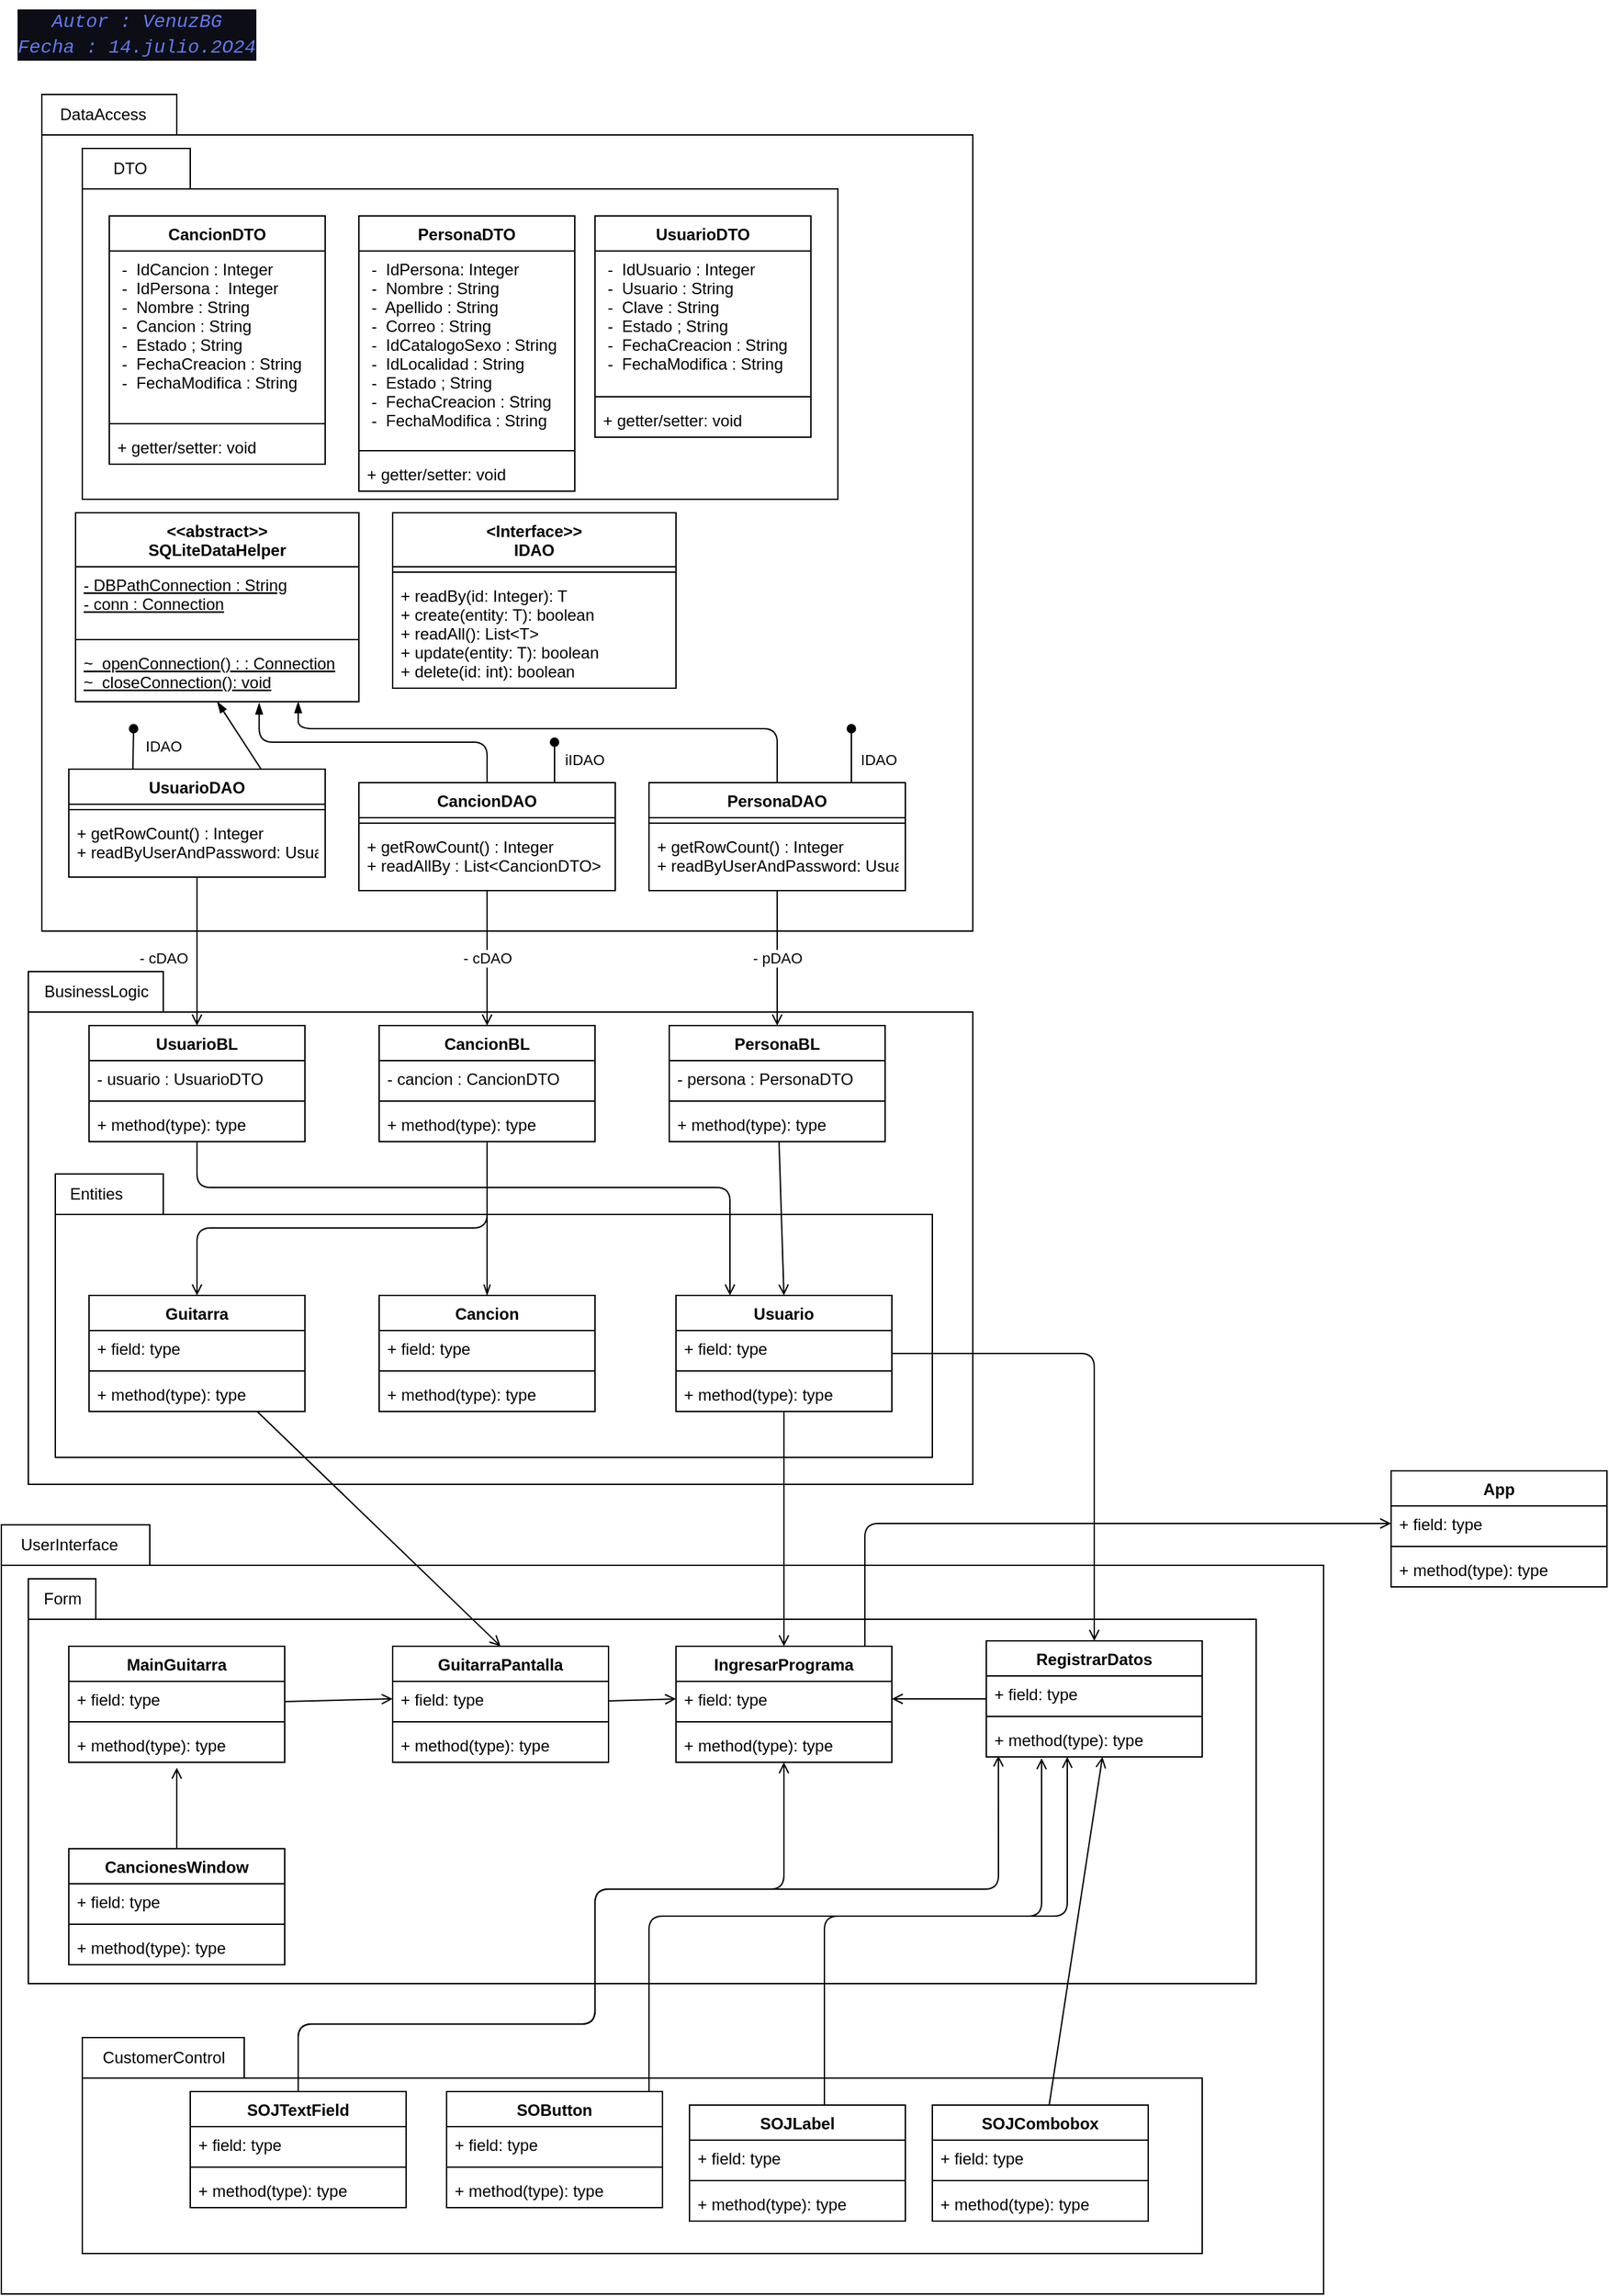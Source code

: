 <mxfile>
    <diagram id="nzJRSNeg6fx5WKvBo9f4" name="Page-1">
        <mxGraphModel dx="1985" dy="1850" grid="1" gridSize="10" guides="1" tooltips="1" connect="1" arrows="1" fold="1" page="1" pageScale="1" pageWidth="850" pageHeight="1100" math="0" shadow="0">
            <root>
                <mxCell id="0"/>
                <mxCell id="1" parent="0"/>
                <mxCell id="249" value="" style="shape=folder;fontStyle=1;tabWidth=110;tabHeight=30;tabPosition=left;html=1;boundedLbl=1;" vertex="1" parent="1">
                    <mxGeometry x="-850" y="990" width="980" height="570" as="geometry"/>
                </mxCell>
                <mxCell id="247" value="" style="shape=folder;fontStyle=1;tabWidth=120;tabHeight=30;tabPosition=left;html=1;boundedLbl=1;" vertex="1" parent="1">
                    <mxGeometry x="-790" y="1370" width="830" height="160" as="geometry"/>
                </mxCell>
                <mxCell id="244" value="" style="shape=folder;fontStyle=1;spacingTop=10;tabWidth=50;tabHeight=30;tabPosition=left;html=1;" vertex="1" parent="1">
                    <mxGeometry x="-830" y="1030" width="910" height="300" as="geometry"/>
                </mxCell>
                <mxCell id="181" value="" style="shape=folder;fontStyle=1;tabWidth=100;tabHeight=30;tabPosition=left;html=1;boundedLbl=1;" vertex="1" parent="1">
                    <mxGeometry x="-830" y="580" width="700" height="380" as="geometry"/>
                </mxCell>
                <mxCell id="179" value="" style="shape=folder;fontStyle=1;tabWidth=80;tabHeight=30;tabPosition=left;html=1;boundedLbl=1;" vertex="1" parent="1">
                    <mxGeometry x="-810" y="730" width="650" height="210" as="geometry"/>
                </mxCell>
                <mxCell id="139" value="" style="shape=folder;fontStyle=1;tabWidth=100;tabHeight=30;tabPosition=left;html=1;boundedLbl=1;" vertex="1" parent="1">
                    <mxGeometry x="-820" y="-70" width="690" height="620" as="geometry"/>
                </mxCell>
                <mxCell id="113" value="" style="shape=folder;fontStyle=1;tabWidth=80;tabHeight=30;tabPosition=left;html=1;boundedLbl=1;" vertex="1" parent="1">
                    <mxGeometry x="-790" y="-30" width="560" height="260" as="geometry"/>
                </mxCell>
                <mxCell id="91" value="CancionDTO" style="swimlane;fontStyle=1;align=center;verticalAlign=top;childLayout=stackLayout;horizontal=1;startSize=26;horizontalStack=0;resizeParent=1;resizeParentMax=0;resizeLast=0;collapsible=1;marginBottom=0;" vertex="1" parent="1">
                    <mxGeometry x="-770" y="20" width="160" height="184" as="geometry"/>
                </mxCell>
                <mxCell id="92" value=" -  IdCancion : Integer       &#10; -  IdPersona :  Integer   &#10; -  Nombre : String&#10; -  Cancion : String   &#10; -  Estado ; String&#10; -  FechaCreacion : String&#10; -  FechaModifica : String" style="text;strokeColor=none;fillColor=none;align=left;verticalAlign=top;spacingLeft=4;spacingRight=4;overflow=hidden;rotatable=0;points=[[0,0.5],[1,0.5]];portConstraint=eastwest;" vertex="1" parent="91">
                    <mxGeometry y="26" width="160" height="124" as="geometry"/>
                </mxCell>
                <mxCell id="93" value="" style="line;strokeWidth=1;fillColor=none;align=left;verticalAlign=middle;spacingTop=-1;spacingLeft=3;spacingRight=3;rotatable=0;labelPosition=right;points=[];portConstraint=eastwest;strokeColor=inherit;" vertex="1" parent="91">
                    <mxGeometry y="150" width="160" height="8" as="geometry"/>
                </mxCell>
                <mxCell id="94" value="+ getter/setter: void" style="text;strokeColor=none;fillColor=none;align=left;verticalAlign=top;spacingLeft=4;spacingRight=4;overflow=hidden;rotatable=0;points=[[0,0.5],[1,0.5]];portConstraint=eastwest;" vertex="1" parent="91">
                    <mxGeometry y="158" width="160" height="26" as="geometry"/>
                </mxCell>
                <mxCell id="95" value="UsuarioDTO" style="swimlane;fontStyle=1;align=center;verticalAlign=top;childLayout=stackLayout;horizontal=1;startSize=26;horizontalStack=0;resizeParent=1;resizeParentMax=0;resizeLast=0;collapsible=1;marginBottom=0;" vertex="1" parent="1">
                    <mxGeometry x="-410" y="20" width="160" height="164" as="geometry"/>
                </mxCell>
                <mxCell id="96" value=" -  IdUsuario : Integer          &#10; -  Usuario : String&#10; -  Clave : String   &#10; -  Estado ; String&#10; -  FechaCreacion : String&#10; -  FechaModifica : String" style="text;strokeColor=none;fillColor=none;align=left;verticalAlign=top;spacingLeft=4;spacingRight=4;overflow=hidden;rotatable=0;points=[[0,0.5],[1,0.5]];portConstraint=eastwest;" vertex="1" parent="95">
                    <mxGeometry y="26" width="160" height="104" as="geometry"/>
                </mxCell>
                <mxCell id="97" value="" style="line;strokeWidth=1;fillColor=none;align=left;verticalAlign=middle;spacingTop=-1;spacingLeft=3;spacingRight=3;rotatable=0;labelPosition=right;points=[];portConstraint=eastwest;strokeColor=inherit;" vertex="1" parent="95">
                    <mxGeometry y="130" width="160" height="8" as="geometry"/>
                </mxCell>
                <mxCell id="98" value="+ getter/setter: void" style="text;strokeColor=none;fillColor=none;align=left;verticalAlign=top;spacingLeft=4;spacingRight=4;overflow=hidden;rotatable=0;points=[[0,0.5],[1,0.5]];portConstraint=eastwest;" vertex="1" parent="95">
                    <mxGeometry y="138" width="160" height="26" as="geometry"/>
                </mxCell>
                <mxCell id="103" value="PersonaDTO" style="swimlane;fontStyle=1;align=center;verticalAlign=top;childLayout=stackLayout;horizontal=1;startSize=26;horizontalStack=0;resizeParent=1;resizeParentMax=0;resizeLast=0;collapsible=1;marginBottom=0;" vertex="1" parent="1">
                    <mxGeometry x="-585" y="20" width="160" height="204" as="geometry"/>
                </mxCell>
                <mxCell id="104" value=" -  IdPersona: Integer         &#10; -  Nombre : String&#10; -  Apellido : String   &#10; -  Correo : String &#10; -  IdCatalogoSexo : String&#10; -  IdLocalidad : String &#10; -  Estado ; String&#10; -  FechaCreacion : String&#10; -  FechaModifica : String" style="text;strokeColor=none;fillColor=none;align=left;verticalAlign=top;spacingLeft=4;spacingRight=4;overflow=hidden;rotatable=0;points=[[0,0.5],[1,0.5]];portConstraint=eastwest;" vertex="1" parent="103">
                    <mxGeometry y="26" width="160" height="144" as="geometry"/>
                </mxCell>
                <mxCell id="105" value="" style="line;strokeWidth=1;fillColor=none;align=left;verticalAlign=middle;spacingTop=-1;spacingLeft=3;spacingRight=3;rotatable=0;labelPosition=right;points=[];portConstraint=eastwest;strokeColor=inherit;" vertex="1" parent="103">
                    <mxGeometry y="170" width="160" height="8" as="geometry"/>
                </mxCell>
                <mxCell id="106" value="+ getter/setter: void" style="text;strokeColor=none;fillColor=none;align=left;verticalAlign=top;spacingLeft=4;spacingRight=4;overflow=hidden;rotatable=0;points=[[0,0.5],[1,0.5]];portConstraint=eastwest;" vertex="1" parent="103">
                    <mxGeometry y="178" width="160" height="26" as="geometry"/>
                </mxCell>
                <mxCell id="122" style="edgeStyle=none;html=1;entryX=0.5;entryY=1;entryDx=0;entryDy=0;endArrow=blockThin;endFill=1;exitX=0.75;exitY=0;exitDx=0;exitDy=0;" edge="1" parent="1" source="107" target="114">
                    <mxGeometry relative="1" as="geometry"/>
                </mxCell>
                <mxCell id="159" value="- cDAO" style="html=1;endArrow=open;endFill=0;" edge="1" parent="1" source="107" target="147">
                    <mxGeometry x="0.091" y="-25" relative="1" as="geometry">
                        <mxPoint as="offset"/>
                    </mxGeometry>
                </mxCell>
                <mxCell id="107" value="UsuarioDAO" style="swimlane;fontStyle=1;align=center;verticalAlign=top;childLayout=stackLayout;horizontal=1;startSize=26;horizontalStack=0;resizeParent=1;resizeParentMax=0;resizeLast=0;collapsible=1;marginBottom=0;" vertex="1" parent="1">
                    <mxGeometry x="-800" y="430" width="190" height="80" as="geometry"/>
                </mxCell>
                <mxCell id="109" value="" style="line;strokeWidth=1;fillColor=none;align=left;verticalAlign=middle;spacingTop=-1;spacingLeft=3;spacingRight=3;rotatable=0;labelPosition=right;points=[];portConstraint=eastwest;strokeColor=inherit;" vertex="1" parent="107">
                    <mxGeometry y="26" width="190" height="8" as="geometry"/>
                </mxCell>
                <mxCell id="110" value="+ getRowCount() : Integer&#10;+ readByUserAndPassword: UsuarioDTO &#10;" style="text;strokeColor=none;fillColor=none;align=left;verticalAlign=top;spacingLeft=4;spacingRight=4;overflow=hidden;rotatable=0;points=[[0,0.5],[1,0.5]];portConstraint=eastwest;" vertex="1" parent="107">
                    <mxGeometry y="34" width="190" height="46" as="geometry"/>
                </mxCell>
                <mxCell id="114" value="&lt;&lt;abstract&gt;&gt;&#10;SQLiteDataHelper" style="swimlane;fontStyle=1;align=center;verticalAlign=top;childLayout=stackLayout;horizontal=1;startSize=40;horizontalStack=0;resizeParent=1;resizeParentMax=0;resizeLast=0;collapsible=1;marginBottom=0;" vertex="1" parent="1">
                    <mxGeometry x="-795" y="240" width="210" height="140" as="geometry"/>
                </mxCell>
                <mxCell id="115" value="- DBPathConnection : String&#10;- conn : Connection&#10;" style="text;strokeColor=none;fillColor=none;align=left;verticalAlign=top;spacingLeft=4;spacingRight=4;overflow=hidden;rotatable=0;points=[[0,0.5],[1,0.5]];portConstraint=eastwest;fontStyle=4" vertex="1" parent="114">
                    <mxGeometry y="40" width="210" height="50" as="geometry"/>
                </mxCell>
                <mxCell id="116" value="" style="line;strokeWidth=1;fillColor=none;align=left;verticalAlign=middle;spacingTop=-1;spacingLeft=3;spacingRight=3;rotatable=0;labelPosition=right;points=[];portConstraint=eastwest;strokeColor=inherit;" vertex="1" parent="114">
                    <mxGeometry y="90" width="210" height="8" as="geometry"/>
                </mxCell>
                <mxCell id="117" value="~  openConnection() : : Connection&#10;~  closeConnection(): void&#10;" style="text;strokeColor=none;fillColor=none;align=left;verticalAlign=top;spacingLeft=4;spacingRight=4;overflow=hidden;rotatable=0;points=[[0,0.5],[1,0.5]];portConstraint=eastwest;fontStyle=4" vertex="1" parent="114">
                    <mxGeometry y="98" width="210" height="42" as="geometry"/>
                </mxCell>
                <mxCell id="118" value="&lt;Interface&gt;&gt;&#10;IDAO" style="swimlane;fontStyle=1;align=center;verticalAlign=top;childLayout=stackLayout;horizontal=1;startSize=40;horizontalStack=0;resizeParent=1;resizeParentMax=0;resizeLast=0;collapsible=1;marginBottom=0;" vertex="1" parent="1">
                    <mxGeometry x="-560" y="240" width="210" height="130" as="geometry"/>
                </mxCell>
                <mxCell id="120" value="" style="line;strokeWidth=1;fillColor=none;align=left;verticalAlign=middle;spacingTop=-1;spacingLeft=3;spacingRight=3;rotatable=0;labelPosition=right;points=[];portConstraint=eastwest;strokeColor=inherit;" vertex="1" parent="118">
                    <mxGeometry y="40" width="210" height="8" as="geometry"/>
                </mxCell>
                <mxCell id="121" value=" + readBy(id: Integer): T&#10;+ create(entity: T): boolean&#10;+ readAll(): List&lt;T&gt;&#10;+ update(entity: T): boolean&#10;+ delete(id: int): boolean" style="text;strokeColor=none;fillColor=none;align=left;verticalAlign=top;spacingLeft=4;spacingRight=4;overflow=hidden;rotatable=0;points=[[0,0.5],[1,0.5]];portConstraint=eastwest;fontStyle=0" vertex="1" parent="118">
                    <mxGeometry y="48" width="210" height="82" as="geometry"/>
                </mxCell>
                <mxCell id="123" value="DTO" style="text;html=1;align=center;verticalAlign=middle;resizable=0;points=[];autosize=1;strokeColor=none;fillColor=none;" vertex="1" parent="1">
                    <mxGeometry x="-780" y="-30" width="50" height="30" as="geometry"/>
                </mxCell>
                <mxCell id="130" style="edgeStyle=orthogonalEdgeStyle;html=1;endArrow=blockThin;endFill=1;entryX=0.648;entryY=1.024;entryDx=0;entryDy=0;entryPerimeter=0;" edge="1" parent="1" source="124" target="117">
                    <mxGeometry relative="1" as="geometry">
                        <mxPoint x="-624" y="384" as="targetPoint"/>
                    </mxGeometry>
                </mxCell>
                <mxCell id="160" value="- cDAO" style="edgeStyle=none;html=1;entryX=0.5;entryY=0;entryDx=0;entryDy=0;endArrow=open;endFill=0;" edge="1" parent="1" source="124" target="151">
                    <mxGeometry relative="1" as="geometry"/>
                </mxCell>
                <mxCell id="124" value="CancionDAO" style="swimlane;fontStyle=1;align=center;verticalAlign=top;childLayout=stackLayout;horizontal=1;startSize=26;horizontalStack=0;resizeParent=1;resizeParentMax=0;resizeLast=0;collapsible=1;marginBottom=0;" vertex="1" parent="1">
                    <mxGeometry x="-585" y="440" width="190" height="80" as="geometry"/>
                </mxCell>
                <mxCell id="125" value="" style="line;strokeWidth=1;fillColor=none;align=left;verticalAlign=middle;spacingTop=-1;spacingLeft=3;spacingRight=3;rotatable=0;labelPosition=right;points=[];portConstraint=eastwest;strokeColor=inherit;" vertex="1" parent="124">
                    <mxGeometry y="26" width="190" height="8" as="geometry"/>
                </mxCell>
                <mxCell id="126" value="+ getRowCount() : Integer&#10;+ readAllBy : List&lt;CancionDTO&gt;&#10;" style="text;strokeColor=none;fillColor=none;align=left;verticalAlign=top;spacingLeft=4;spacingRight=4;overflow=hidden;rotatable=0;points=[[0,0.5],[1,0.5]];portConstraint=eastwest;" vertex="1" parent="124">
                    <mxGeometry y="34" width="190" height="46" as="geometry"/>
                </mxCell>
                <mxCell id="131" style="edgeStyle=orthogonalEdgeStyle;html=1;endArrow=blockThin;endFill=1;" edge="1" parent="1" source="127">
                    <mxGeometry relative="1" as="geometry">
                        <mxPoint x="-630" y="380" as="targetPoint"/>
                        <Array as="points">
                            <mxPoint x="-275" y="400"/>
                            <mxPoint x="-630" y="400"/>
                        </Array>
                    </mxGeometry>
                </mxCell>
                <mxCell id="161" value="- pDAO" style="edgeStyle=none;html=1;entryX=0.5;entryY=0;entryDx=0;entryDy=0;endArrow=open;endFill=0;" edge="1" parent="1" source="127" target="155">
                    <mxGeometry relative="1" as="geometry">
                        <mxPoint as="offset"/>
                    </mxGeometry>
                </mxCell>
                <mxCell id="127" value="PersonaDAO" style="swimlane;fontStyle=1;align=center;verticalAlign=top;childLayout=stackLayout;horizontal=1;startSize=26;horizontalStack=0;resizeParent=1;resizeParentMax=0;resizeLast=0;collapsible=1;marginBottom=0;" vertex="1" parent="1">
                    <mxGeometry x="-370" y="440" width="190" height="80" as="geometry"/>
                </mxCell>
                <mxCell id="128" value="" style="line;strokeWidth=1;fillColor=none;align=left;verticalAlign=middle;spacingTop=-1;spacingLeft=3;spacingRight=3;rotatable=0;labelPosition=right;points=[];portConstraint=eastwest;strokeColor=inherit;" vertex="1" parent="127">
                    <mxGeometry y="26" width="190" height="8" as="geometry"/>
                </mxCell>
                <mxCell id="129" value="+ getRowCount() : Integer&#10;+ readByUserAndPassword: UsuarioDTO &#10;" style="text;strokeColor=none;fillColor=none;align=left;verticalAlign=top;spacingLeft=4;spacingRight=4;overflow=hidden;rotatable=0;points=[[0,0.5],[1,0.5]];portConstraint=eastwest;" vertex="1" parent="127">
                    <mxGeometry y="34" width="190" height="46" as="geometry"/>
                </mxCell>
                <mxCell id="132" value="IDAO" style="endArrow=none;html=1;rounded=0;align=center;verticalAlign=top;endFill=0;labelBackgroundColor=none;endSize=6;startArrow=oval;startFill=1;entryX=0.25;entryY=0;entryDx=0;entryDy=0;" edge="1" parent="1" target="107">
                    <mxGeometry x="-1" y="22" relative="1" as="geometry">
                        <mxPoint x="-752" y="400" as="sourcePoint"/>
                        <mxPoint x="-570" y="580" as="targetPoint"/>
                        <mxPoint as="offset"/>
                    </mxGeometry>
                </mxCell>
                <mxCell id="133" value="iIDAO" style="endArrow=none;html=1;rounded=0;align=center;verticalAlign=top;endFill=0;labelBackgroundColor=none;endSize=6;startArrow=oval;startFill=1;" edge="1" parent="1">
                    <mxGeometry x="-1" y="22" relative="1" as="geometry">
                        <mxPoint x="-440" y="410" as="sourcePoint"/>
                        <mxPoint x="-440" y="440" as="targetPoint"/>
                        <mxPoint as="offset"/>
                    </mxGeometry>
                </mxCell>
                <mxCell id="134" value="IDAO" style="endArrow=none;html=1;rounded=0;align=center;verticalAlign=top;endFill=0;labelBackgroundColor=none;endSize=6;startArrow=oval;startFill=1;" edge="1" parent="1">
                    <mxGeometry x="-0.5" y="20" relative="1" as="geometry">
                        <mxPoint x="-220" y="400" as="sourcePoint"/>
                        <mxPoint x="-220" y="440" as="targetPoint"/>
                        <mxPoint as="offset"/>
                    </mxGeometry>
                </mxCell>
                <mxCell id="140" value="DataAccess" style="text;html=1;align=center;verticalAlign=middle;resizable=0;points=[];autosize=1;strokeColor=none;fillColor=none;" vertex="1" parent="1">
                    <mxGeometry x="-820" y="-70" width="90" height="30" as="geometry"/>
                </mxCell>
                <mxCell id="178" style="edgeStyle=orthogonalEdgeStyle;html=1;entryX=0.25;entryY=0;entryDx=0;entryDy=0;endArrow=open;endFill=0;" edge="1" parent="1" source="147" target="162">
                    <mxGeometry relative="1" as="geometry">
                        <Array as="points">
                            <mxPoint x="-705" y="740"/>
                            <mxPoint x="-310" y="740"/>
                        </Array>
                    </mxGeometry>
                </mxCell>
                <mxCell id="147" value="UsuarioBL" style="swimlane;fontStyle=1;align=center;verticalAlign=top;childLayout=stackLayout;horizontal=1;startSize=26;horizontalStack=0;resizeParent=1;resizeParentMax=0;resizeLast=0;collapsible=1;marginBottom=0;" vertex="1" parent="1">
                    <mxGeometry x="-785" y="620" width="160" height="86" as="geometry"/>
                </mxCell>
                <mxCell id="148" value="- usuario : UsuarioDTO" style="text;strokeColor=none;fillColor=none;align=left;verticalAlign=top;spacingLeft=4;spacingRight=4;overflow=hidden;rotatable=0;points=[[0,0.5],[1,0.5]];portConstraint=eastwest;" vertex="1" parent="147">
                    <mxGeometry y="26" width="160" height="26" as="geometry"/>
                </mxCell>
                <mxCell id="149" value="" style="line;strokeWidth=1;fillColor=none;align=left;verticalAlign=middle;spacingTop=-1;spacingLeft=3;spacingRight=3;rotatable=0;labelPosition=right;points=[];portConstraint=eastwest;strokeColor=inherit;" vertex="1" parent="147">
                    <mxGeometry y="52" width="160" height="8" as="geometry"/>
                </mxCell>
                <mxCell id="150" value="+ method(type): type" style="text;strokeColor=none;fillColor=none;align=left;verticalAlign=top;spacingLeft=4;spacingRight=4;overflow=hidden;rotatable=0;points=[[0,0.5],[1,0.5]];portConstraint=eastwest;" vertex="1" parent="147">
                    <mxGeometry y="60" width="160" height="26" as="geometry"/>
                </mxCell>
                <mxCell id="175" style="edgeStyle=none;html=1;endArrow=openThin;endFill=0;" edge="1" parent="1" source="151" target="170">
                    <mxGeometry relative="1" as="geometry"/>
                </mxCell>
                <mxCell id="177" style="edgeStyle=orthogonalEdgeStyle;html=1;entryX=0.5;entryY=0;entryDx=0;entryDy=0;endArrow=open;endFill=0;" edge="1" parent="1" source="151" target="166">
                    <mxGeometry relative="1" as="geometry">
                        <Array as="points">
                            <mxPoint x="-490" y="770"/>
                            <mxPoint x="-705" y="770"/>
                        </Array>
                    </mxGeometry>
                </mxCell>
                <mxCell id="151" value="CancionBL" style="swimlane;fontStyle=1;align=center;verticalAlign=top;childLayout=stackLayout;horizontal=1;startSize=26;horizontalStack=0;resizeParent=1;resizeParentMax=0;resizeLast=0;collapsible=1;marginBottom=0;" vertex="1" parent="1">
                    <mxGeometry x="-570" y="620" width="160" height="86" as="geometry"/>
                </mxCell>
                <mxCell id="152" value="- cancion : CancionDTO" style="text;strokeColor=none;fillColor=none;align=left;verticalAlign=top;spacingLeft=4;spacingRight=4;overflow=hidden;rotatable=0;points=[[0,0.5],[1,0.5]];portConstraint=eastwest;" vertex="1" parent="151">
                    <mxGeometry y="26" width="160" height="26" as="geometry"/>
                </mxCell>
                <mxCell id="153" value="" style="line;strokeWidth=1;fillColor=none;align=left;verticalAlign=middle;spacingTop=-1;spacingLeft=3;spacingRight=3;rotatable=0;labelPosition=right;points=[];portConstraint=eastwest;strokeColor=inherit;" vertex="1" parent="151">
                    <mxGeometry y="52" width="160" height="8" as="geometry"/>
                </mxCell>
                <mxCell id="154" value="+ method(type): type" style="text;strokeColor=none;fillColor=none;align=left;verticalAlign=top;spacingLeft=4;spacingRight=4;overflow=hidden;rotatable=0;points=[[0,0.5],[1,0.5]];portConstraint=eastwest;" vertex="1" parent="151">
                    <mxGeometry y="60" width="160" height="26" as="geometry"/>
                </mxCell>
                <mxCell id="176" style="edgeStyle=none;html=1;entryX=0.5;entryY=0;entryDx=0;entryDy=0;endArrow=open;endFill=0;" edge="1" parent="1" source="155" target="162">
                    <mxGeometry relative="1" as="geometry"/>
                </mxCell>
                <mxCell id="155" value="PersonaBL" style="swimlane;fontStyle=1;align=center;verticalAlign=top;childLayout=stackLayout;horizontal=1;startSize=26;horizontalStack=0;resizeParent=1;resizeParentMax=0;resizeLast=0;collapsible=1;marginBottom=0;" vertex="1" parent="1">
                    <mxGeometry x="-355" y="620" width="160" height="86" as="geometry"/>
                </mxCell>
                <mxCell id="156" value="- persona : PersonaDTO" style="text;strokeColor=none;fillColor=none;align=left;verticalAlign=top;spacingLeft=4;spacingRight=4;overflow=hidden;rotatable=0;points=[[0,0.5],[1,0.5]];portConstraint=eastwest;" vertex="1" parent="155">
                    <mxGeometry y="26" width="160" height="26" as="geometry"/>
                </mxCell>
                <mxCell id="157" value="" style="line;strokeWidth=1;fillColor=none;align=left;verticalAlign=middle;spacingTop=-1;spacingLeft=3;spacingRight=3;rotatable=0;labelPosition=right;points=[];portConstraint=eastwest;strokeColor=inherit;" vertex="1" parent="155">
                    <mxGeometry y="52" width="160" height="8" as="geometry"/>
                </mxCell>
                <mxCell id="158" value="+ method(type): type" style="text;strokeColor=none;fillColor=none;align=left;verticalAlign=top;spacingLeft=4;spacingRight=4;overflow=hidden;rotatable=0;points=[[0,0.5],[1,0.5]];portConstraint=eastwest;" vertex="1" parent="155">
                    <mxGeometry y="60" width="160" height="26" as="geometry"/>
                </mxCell>
                <mxCell id="201" style="html=1;entryX=0.5;entryY=0;entryDx=0;entryDy=0;endArrow=open;endFill=0;" edge="1" parent="1" source="162" target="197">
                    <mxGeometry relative="1" as="geometry"/>
                </mxCell>
                <mxCell id="230" style="edgeStyle=orthogonalEdgeStyle;html=1;entryX=0.5;entryY=0;entryDx=0;entryDy=0;endArrow=open;endFill=0;" edge="1" parent="1" source="162" target="225">
                    <mxGeometry relative="1" as="geometry"/>
                </mxCell>
                <mxCell id="162" value="Usuario" style="swimlane;fontStyle=1;align=center;verticalAlign=top;childLayout=stackLayout;horizontal=1;startSize=26;horizontalStack=0;resizeParent=1;resizeParentMax=0;resizeLast=0;collapsible=1;marginBottom=0;" vertex="1" parent="1">
                    <mxGeometry x="-350" y="820" width="160" height="86" as="geometry"/>
                </mxCell>
                <mxCell id="163" value="+ field: type" style="text;strokeColor=none;fillColor=none;align=left;verticalAlign=top;spacingLeft=4;spacingRight=4;overflow=hidden;rotatable=0;points=[[0,0.5],[1,0.5]];portConstraint=eastwest;" vertex="1" parent="162">
                    <mxGeometry y="26" width="160" height="26" as="geometry"/>
                </mxCell>
                <mxCell id="164" value="" style="line;strokeWidth=1;fillColor=none;align=left;verticalAlign=middle;spacingTop=-1;spacingLeft=3;spacingRight=3;rotatable=0;labelPosition=right;points=[];portConstraint=eastwest;strokeColor=inherit;" vertex="1" parent="162">
                    <mxGeometry y="52" width="160" height="8" as="geometry"/>
                </mxCell>
                <mxCell id="165" value="+ method(type): type" style="text;strokeColor=none;fillColor=none;align=left;verticalAlign=top;spacingLeft=4;spacingRight=4;overflow=hidden;rotatable=0;points=[[0,0.5],[1,0.5]];portConstraint=eastwest;" vertex="1" parent="162">
                    <mxGeometry y="60" width="160" height="26" as="geometry"/>
                </mxCell>
                <mxCell id="203" style="edgeStyle=none;html=1;entryX=0.5;entryY=0;entryDx=0;entryDy=0;endArrow=open;endFill=0;" edge="1" parent="1" source="166" target="189">
                    <mxGeometry relative="1" as="geometry"/>
                </mxCell>
                <mxCell id="166" value="Guitarra" style="swimlane;fontStyle=1;align=center;verticalAlign=top;childLayout=stackLayout;horizontal=1;startSize=26;horizontalStack=0;resizeParent=1;resizeParentMax=0;resizeLast=0;collapsible=1;marginBottom=0;" vertex="1" parent="1">
                    <mxGeometry x="-785" y="820" width="160" height="86" as="geometry"/>
                </mxCell>
                <mxCell id="167" value="+ field: type" style="text;strokeColor=none;fillColor=none;align=left;verticalAlign=top;spacingLeft=4;spacingRight=4;overflow=hidden;rotatable=0;points=[[0,0.5],[1,0.5]];portConstraint=eastwest;" vertex="1" parent="166">
                    <mxGeometry y="26" width="160" height="26" as="geometry"/>
                </mxCell>
                <mxCell id="168" value="" style="line;strokeWidth=1;fillColor=none;align=left;verticalAlign=middle;spacingTop=-1;spacingLeft=3;spacingRight=3;rotatable=0;labelPosition=right;points=[];portConstraint=eastwest;strokeColor=inherit;" vertex="1" parent="166">
                    <mxGeometry y="52" width="160" height="8" as="geometry"/>
                </mxCell>
                <mxCell id="169" value="+ method(type): type" style="text;strokeColor=none;fillColor=none;align=left;verticalAlign=top;spacingLeft=4;spacingRight=4;overflow=hidden;rotatable=0;points=[[0,0.5],[1,0.5]];portConstraint=eastwest;" vertex="1" parent="166">
                    <mxGeometry y="60" width="160" height="26" as="geometry"/>
                </mxCell>
                <mxCell id="170" value="Cancion" style="swimlane;fontStyle=1;align=center;verticalAlign=top;childLayout=stackLayout;horizontal=1;startSize=26;horizontalStack=0;resizeParent=1;resizeParentMax=0;resizeLast=0;collapsible=1;marginBottom=0;" vertex="1" parent="1">
                    <mxGeometry x="-570" y="820" width="160" height="86" as="geometry"/>
                </mxCell>
                <mxCell id="171" value="+ field: type" style="text;strokeColor=none;fillColor=none;align=left;verticalAlign=top;spacingLeft=4;spacingRight=4;overflow=hidden;rotatable=0;points=[[0,0.5],[1,0.5]];portConstraint=eastwest;" vertex="1" parent="170">
                    <mxGeometry y="26" width="160" height="26" as="geometry"/>
                </mxCell>
                <mxCell id="172" value="" style="line;strokeWidth=1;fillColor=none;align=left;verticalAlign=middle;spacingTop=-1;spacingLeft=3;spacingRight=3;rotatable=0;labelPosition=right;points=[];portConstraint=eastwest;strokeColor=inherit;" vertex="1" parent="170">
                    <mxGeometry y="52" width="160" height="8" as="geometry"/>
                </mxCell>
                <mxCell id="173" value="+ method(type): type" style="text;strokeColor=none;fillColor=none;align=left;verticalAlign=top;spacingLeft=4;spacingRight=4;overflow=hidden;rotatable=0;points=[[0,0.5],[1,0.5]];portConstraint=eastwest;" vertex="1" parent="170">
                    <mxGeometry y="60" width="160" height="26" as="geometry"/>
                </mxCell>
                <mxCell id="180" value="Entities" style="text;html=1;align=center;verticalAlign=middle;resizable=0;points=[];autosize=1;strokeColor=none;fillColor=none;" vertex="1" parent="1">
                    <mxGeometry x="-810" y="730" width="60" height="30" as="geometry"/>
                </mxCell>
                <mxCell id="184" value="BusinessLogic" style="text;html=1;align=center;verticalAlign=middle;resizable=0;points=[];autosize=1;strokeColor=none;fillColor=none;" vertex="1" parent="1">
                    <mxGeometry x="-830" y="580" width="100" height="30" as="geometry"/>
                </mxCell>
                <mxCell id="208" style="edgeStyle=none;html=1;entryX=0;entryY=0.5;entryDx=0;entryDy=0;endArrow=open;endFill=0;" edge="1" parent="1" source="185" target="190">
                    <mxGeometry relative="1" as="geometry"/>
                </mxCell>
                <mxCell id="185" value="MainGuitarra" style="swimlane;fontStyle=1;align=center;verticalAlign=top;childLayout=stackLayout;horizontal=1;startSize=26;horizontalStack=0;resizeParent=1;resizeParentMax=0;resizeLast=0;collapsible=1;marginBottom=0;" vertex="1" parent="1">
                    <mxGeometry x="-800" y="1080" width="160" height="86" as="geometry"/>
                </mxCell>
                <mxCell id="186" value="+ field: type" style="text;strokeColor=none;fillColor=none;align=left;verticalAlign=top;spacingLeft=4;spacingRight=4;overflow=hidden;rotatable=0;points=[[0,0.5],[1,0.5]];portConstraint=eastwest;" vertex="1" parent="185">
                    <mxGeometry y="26" width="160" height="26" as="geometry"/>
                </mxCell>
                <mxCell id="187" value="" style="line;strokeWidth=1;fillColor=none;align=left;verticalAlign=middle;spacingTop=-1;spacingLeft=3;spacingRight=3;rotatable=0;labelPosition=right;points=[];portConstraint=eastwest;strokeColor=inherit;" vertex="1" parent="185">
                    <mxGeometry y="52" width="160" height="8" as="geometry"/>
                </mxCell>
                <mxCell id="188" value="+ method(type): type" style="text;strokeColor=none;fillColor=none;align=left;verticalAlign=top;spacingLeft=4;spacingRight=4;overflow=hidden;rotatable=0;points=[[0,0.5],[1,0.5]];portConstraint=eastwest;" vertex="1" parent="185">
                    <mxGeometry y="60" width="160" height="26" as="geometry"/>
                </mxCell>
                <mxCell id="210" style="edgeStyle=none;html=1;entryX=0;entryY=0.5;entryDx=0;entryDy=0;endArrow=open;endFill=0;" edge="1" parent="1" source="189" target="198">
                    <mxGeometry relative="1" as="geometry"/>
                </mxCell>
                <mxCell id="189" value="GuitarraPantalla" style="swimlane;fontStyle=1;align=center;verticalAlign=top;childLayout=stackLayout;horizontal=1;startSize=26;horizontalStack=0;resizeParent=1;resizeParentMax=0;resizeLast=0;collapsible=1;marginBottom=0;" vertex="1" parent="1">
                    <mxGeometry x="-560" y="1080" width="160" height="86" as="geometry"/>
                </mxCell>
                <mxCell id="190" value="+ field: type" style="text;strokeColor=none;fillColor=none;align=left;verticalAlign=top;spacingLeft=4;spacingRight=4;overflow=hidden;rotatable=0;points=[[0,0.5],[1,0.5]];portConstraint=eastwest;" vertex="1" parent="189">
                    <mxGeometry y="26" width="160" height="26" as="geometry"/>
                </mxCell>
                <mxCell id="191" value="" style="line;strokeWidth=1;fillColor=none;align=left;verticalAlign=middle;spacingTop=-1;spacingLeft=3;spacingRight=3;rotatable=0;labelPosition=right;points=[];portConstraint=eastwest;strokeColor=inherit;" vertex="1" parent="189">
                    <mxGeometry y="52" width="160" height="8" as="geometry"/>
                </mxCell>
                <mxCell id="192" value="+ method(type): type" style="text;strokeColor=none;fillColor=none;align=left;verticalAlign=top;spacingLeft=4;spacingRight=4;overflow=hidden;rotatable=0;points=[[0,0.5],[1,0.5]];portConstraint=eastwest;" vertex="1" parent="189">
                    <mxGeometry y="60" width="160" height="26" as="geometry"/>
                </mxCell>
                <mxCell id="209" style="edgeStyle=none;html=1;entryX=0.5;entryY=1.154;entryDx=0;entryDy=0;entryPerimeter=0;endArrow=open;endFill=0;" edge="1" parent="1" source="193" target="188">
                    <mxGeometry relative="1" as="geometry"/>
                </mxCell>
                <mxCell id="193" value="CancionesWindow" style="swimlane;fontStyle=1;align=center;verticalAlign=top;childLayout=stackLayout;horizontal=1;startSize=26;horizontalStack=0;resizeParent=1;resizeParentMax=0;resizeLast=0;collapsible=1;marginBottom=0;" vertex="1" parent="1">
                    <mxGeometry x="-800" y="1230" width="160" height="86" as="geometry"/>
                </mxCell>
                <mxCell id="194" value="+ field: type" style="text;strokeColor=none;fillColor=none;align=left;verticalAlign=top;spacingLeft=4;spacingRight=4;overflow=hidden;rotatable=0;points=[[0,0.5],[1,0.5]];portConstraint=eastwest;" vertex="1" parent="193">
                    <mxGeometry y="26" width="160" height="26" as="geometry"/>
                </mxCell>
                <mxCell id="195" value="" style="line;strokeWidth=1;fillColor=none;align=left;verticalAlign=middle;spacingTop=-1;spacingLeft=3;spacingRight=3;rotatable=0;labelPosition=right;points=[];portConstraint=eastwest;strokeColor=inherit;" vertex="1" parent="193">
                    <mxGeometry y="52" width="160" height="8" as="geometry"/>
                </mxCell>
                <mxCell id="196" value="+ method(type): type" style="text;strokeColor=none;fillColor=none;align=left;verticalAlign=top;spacingLeft=4;spacingRight=4;overflow=hidden;rotatable=0;points=[[0,0.5],[1,0.5]];portConstraint=eastwest;" vertex="1" parent="193">
                    <mxGeometry y="60" width="160" height="26" as="geometry"/>
                </mxCell>
                <mxCell id="256" style="edgeStyle=orthogonalEdgeStyle;html=1;entryX=0;entryY=0.5;entryDx=0;entryDy=0;endArrow=open;endFill=0;" edge="1" parent="1" source="197" target="252">
                    <mxGeometry relative="1" as="geometry">
                        <Array as="points">
                            <mxPoint x="-210" y="989"/>
                        </Array>
                    </mxGeometry>
                </mxCell>
                <mxCell id="197" value="IngresarPrograma" style="swimlane;fontStyle=1;align=center;verticalAlign=top;childLayout=stackLayout;horizontal=1;startSize=26;horizontalStack=0;resizeParent=1;resizeParentMax=0;resizeLast=0;collapsible=1;marginBottom=0;" vertex="1" parent="1">
                    <mxGeometry x="-350" y="1080" width="160" height="86" as="geometry"/>
                </mxCell>
                <mxCell id="198" value="+ field: type" style="text;strokeColor=none;fillColor=none;align=left;verticalAlign=top;spacingLeft=4;spacingRight=4;overflow=hidden;rotatable=0;points=[[0,0.5],[1,0.5]];portConstraint=eastwest;" vertex="1" parent="197">
                    <mxGeometry y="26" width="160" height="26" as="geometry"/>
                </mxCell>
                <mxCell id="199" value="" style="line;strokeWidth=1;fillColor=none;align=left;verticalAlign=middle;spacingTop=-1;spacingLeft=3;spacingRight=3;rotatable=0;labelPosition=right;points=[];portConstraint=eastwest;strokeColor=inherit;" vertex="1" parent="197">
                    <mxGeometry y="52" width="160" height="8" as="geometry"/>
                </mxCell>
                <mxCell id="200" value="+ method(type): type" style="text;strokeColor=none;fillColor=none;align=left;verticalAlign=top;spacingLeft=4;spacingRight=4;overflow=hidden;rotatable=0;points=[[0,0.5],[1,0.5]];portConstraint=eastwest;" vertex="1" parent="197">
                    <mxGeometry y="60" width="160" height="26" as="geometry"/>
                </mxCell>
                <mxCell id="243" style="edgeStyle=orthogonalEdgeStyle;html=1;entryX=0.256;entryY=1.038;entryDx=0;entryDy=0;entryPerimeter=0;endArrow=open;endFill=0;" edge="1" parent="1" source="213" target="228">
                    <mxGeometry relative="1" as="geometry">
                        <Array as="points">
                            <mxPoint x="-370" y="1280"/>
                            <mxPoint x="-79" y="1280"/>
                        </Array>
                    </mxGeometry>
                </mxCell>
                <mxCell id="213" value="SOButton" style="swimlane;fontStyle=1;align=center;verticalAlign=top;childLayout=stackLayout;horizontal=1;startSize=26;horizontalStack=0;resizeParent=1;resizeParentMax=0;resizeLast=0;collapsible=1;marginBottom=0;" vertex="1" parent="1">
                    <mxGeometry x="-520" y="1410" width="160" height="86" as="geometry"/>
                </mxCell>
                <mxCell id="214" value="+ field: type" style="text;strokeColor=none;fillColor=none;align=left;verticalAlign=top;spacingLeft=4;spacingRight=4;overflow=hidden;rotatable=0;points=[[0,0.5],[1,0.5]];portConstraint=eastwest;" vertex="1" parent="213">
                    <mxGeometry y="26" width="160" height="26" as="geometry"/>
                </mxCell>
                <mxCell id="215" value="" style="line;strokeWidth=1;fillColor=none;align=left;verticalAlign=middle;spacingTop=-1;spacingLeft=3;spacingRight=3;rotatable=0;labelPosition=right;points=[];portConstraint=eastwest;strokeColor=inherit;" vertex="1" parent="213">
                    <mxGeometry y="52" width="160" height="8" as="geometry"/>
                </mxCell>
                <mxCell id="216" value="+ method(type): type" style="text;strokeColor=none;fillColor=none;align=left;verticalAlign=top;spacingLeft=4;spacingRight=4;overflow=hidden;rotatable=0;points=[[0,0.5],[1,0.5]];portConstraint=eastwest;" vertex="1" parent="213">
                    <mxGeometry y="60" width="160" height="26" as="geometry"/>
                </mxCell>
                <mxCell id="238" style="html=1;entryX=0.538;entryY=1;entryDx=0;entryDy=0;entryPerimeter=0;endArrow=open;endFill=0;" edge="1" parent="1" source="217" target="228">
                    <mxGeometry relative="1" as="geometry"/>
                </mxCell>
                <mxCell id="217" value="SOJCombobox" style="swimlane;fontStyle=1;align=center;verticalAlign=top;childLayout=stackLayout;horizontal=1;startSize=26;horizontalStack=0;resizeParent=1;resizeParentMax=0;resizeLast=0;collapsible=1;marginBottom=0;" vertex="1" parent="1">
                    <mxGeometry x="-160" y="1420" width="160" height="86" as="geometry"/>
                </mxCell>
                <mxCell id="218" value="+ field: type" style="text;strokeColor=none;fillColor=none;align=left;verticalAlign=top;spacingLeft=4;spacingRight=4;overflow=hidden;rotatable=0;points=[[0,0.5],[1,0.5]];portConstraint=eastwest;" vertex="1" parent="217">
                    <mxGeometry y="26" width="160" height="26" as="geometry"/>
                </mxCell>
                <mxCell id="219" value="" style="line;strokeWidth=1;fillColor=none;align=left;verticalAlign=middle;spacingTop=-1;spacingLeft=3;spacingRight=3;rotatable=0;labelPosition=right;points=[];portConstraint=eastwest;strokeColor=inherit;" vertex="1" parent="217">
                    <mxGeometry y="52" width="160" height="8" as="geometry"/>
                </mxCell>
                <mxCell id="220" value="+ method(type): type" style="text;strokeColor=none;fillColor=none;align=left;verticalAlign=top;spacingLeft=4;spacingRight=4;overflow=hidden;rotatable=0;points=[[0,0.5],[1,0.5]];portConstraint=eastwest;" vertex="1" parent="217">
                    <mxGeometry y="60" width="160" height="26" as="geometry"/>
                </mxCell>
                <mxCell id="241" style="edgeStyle=orthogonalEdgeStyle;html=1;entryX=0.375;entryY=1;entryDx=0;entryDy=0;entryPerimeter=0;endArrow=open;endFill=0;" edge="1" parent="1" source="221" target="228">
                    <mxGeometry relative="1" as="geometry">
                        <Array as="points">
                            <mxPoint x="-240" y="1280"/>
                            <mxPoint x="-60" y="1280"/>
                        </Array>
                    </mxGeometry>
                </mxCell>
                <mxCell id="221" value="SOJLabel" style="swimlane;fontStyle=1;align=center;verticalAlign=top;childLayout=stackLayout;horizontal=1;startSize=26;horizontalStack=0;resizeParent=1;resizeParentMax=0;resizeLast=0;collapsible=1;marginBottom=0;" vertex="1" parent="1">
                    <mxGeometry x="-340" y="1420" width="160" height="86" as="geometry"/>
                </mxCell>
                <mxCell id="222" value="+ field: type" style="text;strokeColor=none;fillColor=none;align=left;verticalAlign=top;spacingLeft=4;spacingRight=4;overflow=hidden;rotatable=0;points=[[0,0.5],[1,0.5]];portConstraint=eastwest;" vertex="1" parent="221">
                    <mxGeometry y="26" width="160" height="26" as="geometry"/>
                </mxCell>
                <mxCell id="223" value="" style="line;strokeWidth=1;fillColor=none;align=left;verticalAlign=middle;spacingTop=-1;spacingLeft=3;spacingRight=3;rotatable=0;labelPosition=right;points=[];portConstraint=eastwest;strokeColor=inherit;" vertex="1" parent="221">
                    <mxGeometry y="52" width="160" height="8" as="geometry"/>
                </mxCell>
                <mxCell id="224" value="+ method(type): type" style="text;strokeColor=none;fillColor=none;align=left;verticalAlign=top;spacingLeft=4;spacingRight=4;overflow=hidden;rotatable=0;points=[[0,0.5],[1,0.5]];portConstraint=eastwest;" vertex="1" parent="221">
                    <mxGeometry y="60" width="160" height="26" as="geometry"/>
                </mxCell>
                <mxCell id="229" style="edgeStyle=none;html=1;endArrow=open;endFill=0;" edge="1" parent="1" source="225" target="198">
                    <mxGeometry relative="1" as="geometry"/>
                </mxCell>
                <mxCell id="225" value="RegistrarDatos" style="swimlane;fontStyle=1;align=center;verticalAlign=top;childLayout=stackLayout;horizontal=1;startSize=26;horizontalStack=0;resizeParent=1;resizeParentMax=0;resizeLast=0;collapsible=1;marginBottom=0;" vertex="1" parent="1">
                    <mxGeometry x="-120" y="1076" width="160" height="86" as="geometry"/>
                </mxCell>
                <mxCell id="226" value="+ field: type" style="text;strokeColor=none;fillColor=none;align=left;verticalAlign=top;spacingLeft=4;spacingRight=4;overflow=hidden;rotatable=0;points=[[0,0.5],[1,0.5]];portConstraint=eastwest;" vertex="1" parent="225">
                    <mxGeometry y="26" width="160" height="26" as="geometry"/>
                </mxCell>
                <mxCell id="227" value="" style="line;strokeWidth=1;fillColor=none;align=left;verticalAlign=middle;spacingTop=-1;spacingLeft=3;spacingRight=3;rotatable=0;labelPosition=right;points=[];portConstraint=eastwest;strokeColor=inherit;" vertex="1" parent="225">
                    <mxGeometry y="52" width="160" height="8" as="geometry"/>
                </mxCell>
                <mxCell id="228" value="+ method(type): type" style="text;strokeColor=none;fillColor=none;align=left;verticalAlign=top;spacingLeft=4;spacingRight=4;overflow=hidden;rotatable=0;points=[[0,0.5],[1,0.5]];portConstraint=eastwest;" vertex="1" parent="225">
                    <mxGeometry y="60" width="160" height="26" as="geometry"/>
                </mxCell>
                <mxCell id="240" style="edgeStyle=orthogonalEdgeStyle;html=1;entryX=0.5;entryY=1;entryDx=0;entryDy=0;entryPerimeter=0;endArrow=open;endFill=0;" edge="1" parent="1" source="231" target="200">
                    <mxGeometry relative="1" as="geometry">
                        <Array as="points">
                            <mxPoint x="-630" y="1360"/>
                            <mxPoint x="-410" y="1360"/>
                            <mxPoint x="-410" y="1260"/>
                            <mxPoint x="-270" y="1260"/>
                        </Array>
                    </mxGeometry>
                </mxCell>
                <mxCell id="242" style="edgeStyle=orthogonalEdgeStyle;html=1;entryX=0.056;entryY=0.962;entryDx=0;entryDy=0;entryPerimeter=0;endArrow=open;endFill=0;" edge="1" parent="1" source="231" target="228">
                    <mxGeometry relative="1" as="geometry">
                        <Array as="points">
                            <mxPoint x="-630" y="1360"/>
                            <mxPoint x="-410" y="1360"/>
                            <mxPoint x="-410" y="1260"/>
                            <mxPoint x="-111" y="1260"/>
                        </Array>
                    </mxGeometry>
                </mxCell>
                <mxCell id="231" value="SOJTextField" style="swimlane;fontStyle=1;align=center;verticalAlign=top;childLayout=stackLayout;horizontal=1;startSize=26;horizontalStack=0;resizeParent=1;resizeParentMax=0;resizeLast=0;collapsible=1;marginBottom=0;" vertex="1" parent="1">
                    <mxGeometry x="-710" y="1410" width="160" height="86" as="geometry"/>
                </mxCell>
                <mxCell id="232" value="+ field: type" style="text;strokeColor=none;fillColor=none;align=left;verticalAlign=top;spacingLeft=4;spacingRight=4;overflow=hidden;rotatable=0;points=[[0,0.5],[1,0.5]];portConstraint=eastwest;" vertex="1" parent="231">
                    <mxGeometry y="26" width="160" height="26" as="geometry"/>
                </mxCell>
                <mxCell id="233" value="" style="line;strokeWidth=1;fillColor=none;align=left;verticalAlign=middle;spacingTop=-1;spacingLeft=3;spacingRight=3;rotatable=0;labelPosition=right;points=[];portConstraint=eastwest;strokeColor=inherit;" vertex="1" parent="231">
                    <mxGeometry y="52" width="160" height="8" as="geometry"/>
                </mxCell>
                <mxCell id="234" value="+ method(type): type" style="text;strokeColor=none;fillColor=none;align=left;verticalAlign=top;spacingLeft=4;spacingRight=4;overflow=hidden;rotatable=0;points=[[0,0.5],[1,0.5]];portConstraint=eastwest;" vertex="1" parent="231">
                    <mxGeometry y="60" width="160" height="26" as="geometry"/>
                </mxCell>
                <mxCell id="246" value="Form" style="text;html=1;align=center;verticalAlign=middle;resizable=0;points=[];autosize=1;strokeColor=none;fillColor=none;" vertex="1" parent="1">
                    <mxGeometry x="-830" y="1030" width="50" height="30" as="geometry"/>
                </mxCell>
                <mxCell id="248" value="CustomerControl" style="text;html=1;align=center;verticalAlign=middle;resizable=0;points=[];autosize=1;strokeColor=none;fillColor=none;" vertex="1" parent="1">
                    <mxGeometry x="-785" y="1370" width="110" height="30" as="geometry"/>
                </mxCell>
                <mxCell id="250" value="UserInterface" style="text;html=1;align=center;verticalAlign=middle;resizable=0;points=[];autosize=1;strokeColor=none;fillColor=none;" vertex="1" parent="1">
                    <mxGeometry x="-850" y="990" width="100" height="30" as="geometry"/>
                </mxCell>
                <mxCell id="251" value="App" style="swimlane;fontStyle=1;align=center;verticalAlign=top;childLayout=stackLayout;horizontal=1;startSize=26;horizontalStack=0;resizeParent=1;resizeParentMax=0;resizeLast=0;collapsible=1;marginBottom=0;" vertex="1" parent="1">
                    <mxGeometry x="180" y="950" width="160" height="86" as="geometry"/>
                </mxCell>
                <mxCell id="252" value="+ field: type" style="text;strokeColor=none;fillColor=none;align=left;verticalAlign=top;spacingLeft=4;spacingRight=4;overflow=hidden;rotatable=0;points=[[0,0.5],[1,0.5]];portConstraint=eastwest;" vertex="1" parent="251">
                    <mxGeometry y="26" width="160" height="26" as="geometry"/>
                </mxCell>
                <mxCell id="253" value="" style="line;strokeWidth=1;fillColor=none;align=left;verticalAlign=middle;spacingTop=-1;spacingLeft=3;spacingRight=3;rotatable=0;labelPosition=right;points=[];portConstraint=eastwest;strokeColor=inherit;" vertex="1" parent="251">
                    <mxGeometry y="52" width="160" height="8" as="geometry"/>
                </mxCell>
                <mxCell id="254" value="+ method(type): type" style="text;strokeColor=none;fillColor=none;align=left;verticalAlign=top;spacingLeft=4;spacingRight=4;overflow=hidden;rotatable=0;points=[[0,0.5],[1,0.5]];portConstraint=eastwest;" vertex="1" parent="251">
                    <mxGeometry y="60" width="160" height="26" as="geometry"/>
                </mxCell>
                <mxCell id="257" value="&lt;div style=&quot;color: rgb(184, 205, 254); background-color: rgb(13, 14, 21); font-family: &amp;quot;FiraCode Nerd Font Mono&amp;quot;, Consolas, &amp;quot;Courier New&amp;quot;, monospace; font-size: 14px; line-height: 19px;&quot;&gt;&lt;div&gt;&lt;span style=&quot;color: #627af4;font-style: italic;&quot;&gt;Autor : VenuzBG&lt;/span&gt;&lt;/div&gt;&lt;div&gt;&lt;span style=&quot;color: #627af4;font-style: italic;&quot;&gt;Fecha : 14.julio.2O24&lt;/span&gt;&lt;/div&gt;&lt;/div&gt;" style="text;html=1;align=center;verticalAlign=middle;resizable=0;points=[];autosize=1;strokeColor=none;fillColor=none;" vertex="1" parent="1">
                    <mxGeometry x="-850" y="-140" width="200" height="50" as="geometry"/>
                </mxCell>
            </root>
        </mxGraphModel>
    </diagram>
</mxfile>